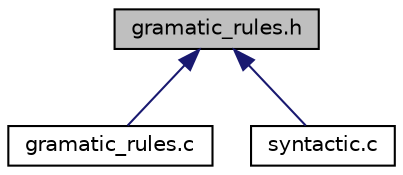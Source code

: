 digraph "gramatic_rules.h"
{
 // LATEX_PDF_SIZE
  edge [fontname="Helvetica",fontsize="10",labelfontname="Helvetica",labelfontsize="10"];
  node [fontname="Helvetica",fontsize="10",shape=record];
  Node1 [label="gramatic_rules.h",height=0.2,width=0.4,color="black", fillcolor="grey75", style="filled", fontcolor="black",tooltip="functions for syntactic analyse."];
  Node1 -> Node2 [dir="back",color="midnightblue",fontsize="10",style="solid",fontname="Helvetica"];
  Node2 [label="gramatic_rules.c",height=0.2,width=0.4,color="black", fillcolor="white", style="filled",URL="$gramatic__rules_8c.html",tooltip="library for syntactic analyse."];
  Node1 -> Node3 [dir="back",color="midnightblue",fontsize="10",style="solid",fontname="Helvetica"];
  Node3 [label="syntactic.c",height=0.2,width=0.4,color="black", fillcolor="white", style="filled",URL="$syntactic_8c.html",tooltip="Implementation of syntactic analysand."];
}
